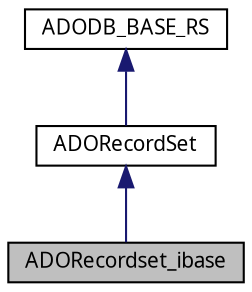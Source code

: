 digraph G
{
  bgcolor="transparent";
  edge [fontname="FreeSans.ttf",fontsize=10,labelfontname="FreeSans.ttf",labelfontsize=10];
  node [fontname="FreeSans.ttf",fontsize=10,shape=record];
  Node1 [label="ADORecordset_ibase",height=0.2,width=0.4,color="black", fillcolor="grey75", style="filled" fontcolor="black"];
  Node2 -> Node1 [dir=back,color="midnightblue",fontsize=10,style="solid",fontname="FreeSans.ttf"];
  Node2 [label="ADORecordSet",height=0.2,width=0.4,color="black",URL="$class_a_d_o_record_set.html"];
  Node3 -> Node2 [dir=back,color="midnightblue",fontsize=10,style="solid",fontname="FreeSans.ttf"];
  Node3 [label="ADODB_BASE_RS",height=0.2,width=0.4,color="black",URL="$class_a_d_o_d_b___b_a_s_e___r_s.html"];
}
